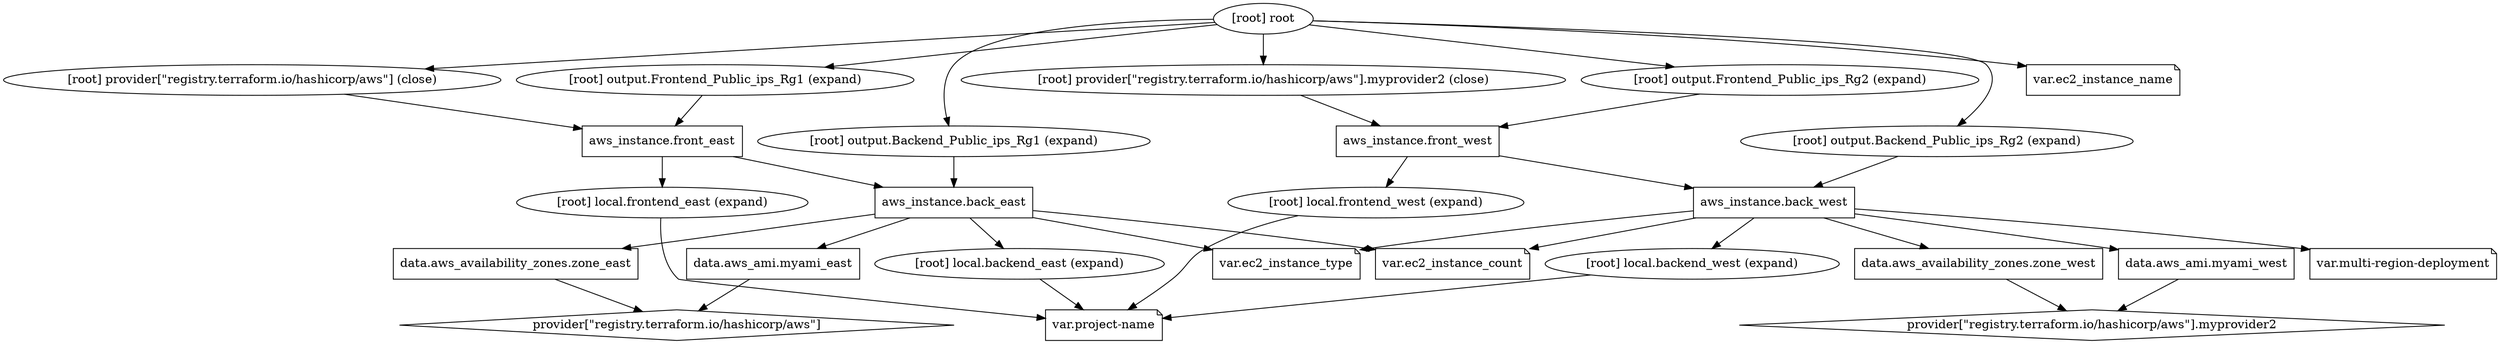 digraph {
	compound = "true"
	newrank = "true"
	subgraph "root" {
		"[root] aws_instance.back_east (expand)" [label = "aws_instance.back_east", shape = "box"]
		"[root] aws_instance.back_west (expand)" [label = "aws_instance.back_west", shape = "box"]
		"[root] aws_instance.front_east (expand)" [label = "aws_instance.front_east", shape = "box"]
		"[root] aws_instance.front_west (expand)" [label = "aws_instance.front_west", shape = "box"]
		"[root] data.aws_ami.myami_east (expand)" [label = "data.aws_ami.myami_east", shape = "box"]
		"[root] data.aws_ami.myami_west (expand)" [label = "data.aws_ami.myami_west", shape = "box"]
		"[root] data.aws_availability_zones.zone_east (expand)" [label = "data.aws_availability_zones.zone_east", shape = "box"]
		"[root] data.aws_availability_zones.zone_west (expand)" [label = "data.aws_availability_zones.zone_west", shape = "box"]
		"[root] provider[\"registry.terraform.io/hashicorp/aws\"]" [label = "provider[\"registry.terraform.io/hashicorp/aws\"]", shape = "diamond"]
		"[root] provider[\"registry.terraform.io/hashicorp/aws\"].myprovider2" [label = "provider[\"registry.terraform.io/hashicorp/aws\"].myprovider2", shape = "diamond"]
		"[root] var.ec2_instance_count" [label = "var.ec2_instance_count", shape = "note"]
		"[root] var.ec2_instance_name" [label = "var.ec2_instance_name", shape = "note"]
		"[root] var.ec2_instance_type" [label = "var.ec2_instance_type", shape = "note"]
		"[root] var.multi-region-deployment" [label = "var.multi-region-deployment", shape = "note"]
		"[root] var.project-name" [label = "var.project-name", shape = "note"]
		"[root] aws_instance.back_east (expand)" -> "[root] data.aws_ami.myami_east (expand)"
		"[root] aws_instance.back_east (expand)" -> "[root] data.aws_availability_zones.zone_east (expand)"
		"[root] aws_instance.back_east (expand)" -> "[root] local.backend_east (expand)"
		"[root] aws_instance.back_east (expand)" -> "[root] var.ec2_instance_count"
		"[root] aws_instance.back_east (expand)" -> "[root] var.ec2_instance_type"
		"[root] aws_instance.back_west (expand)" -> "[root] data.aws_ami.myami_west (expand)"
		"[root] aws_instance.back_west (expand)" -> "[root] data.aws_availability_zones.zone_west (expand)"
		"[root] aws_instance.back_west (expand)" -> "[root] local.backend_west (expand)"
		"[root] aws_instance.back_west (expand)" -> "[root] var.ec2_instance_count"
		"[root] aws_instance.back_west (expand)" -> "[root] var.ec2_instance_type"
		"[root] aws_instance.back_west (expand)" -> "[root] var.multi-region-deployment"
		"[root] aws_instance.front_east (expand)" -> "[root] aws_instance.back_east (expand)"
		"[root] aws_instance.front_east (expand)" -> "[root] local.frontend_east (expand)"
		"[root] aws_instance.front_west (expand)" -> "[root] aws_instance.back_west (expand)"
		"[root] aws_instance.front_west (expand)" -> "[root] local.frontend_west (expand)"
		"[root] data.aws_ami.myami_east (expand)" -> "[root] provider[\"registry.terraform.io/hashicorp/aws\"]"
		"[root] data.aws_ami.myami_west (expand)" -> "[root] provider[\"registry.terraform.io/hashicorp/aws\"].myprovider2"
		"[root] data.aws_availability_zones.zone_east (expand)" -> "[root] provider[\"registry.terraform.io/hashicorp/aws\"]"
		"[root] data.aws_availability_zones.zone_west (expand)" -> "[root] provider[\"registry.terraform.io/hashicorp/aws\"].myprovider2"
		"[root] local.backend_east (expand)" -> "[root] var.project-name"
		"[root] local.backend_west (expand)" -> "[root] var.project-name"
		"[root] local.frontend_east (expand)" -> "[root] var.project-name"
		"[root] local.frontend_west (expand)" -> "[root] var.project-name"
		"[root] output.Backend_Public_ips_Rg1 (expand)" -> "[root] aws_instance.back_east (expand)"
		"[root] output.Backend_Public_ips_Rg2 (expand)" -> "[root] aws_instance.back_west (expand)"
		"[root] output.Frontend_Public_ips_Rg1 (expand)" -> "[root] aws_instance.front_east (expand)"
		"[root] output.Frontend_Public_ips_Rg2 (expand)" -> "[root] aws_instance.front_west (expand)"
		"[root] provider[\"registry.terraform.io/hashicorp/aws\"] (close)" -> "[root] aws_instance.front_east (expand)"
		"[root] provider[\"registry.terraform.io/hashicorp/aws\"].myprovider2 (close)" -> "[root] aws_instance.front_west (expand)"
		"[root] root" -> "[root] output.Backend_Public_ips_Rg1 (expand)"
		"[root] root" -> "[root] output.Backend_Public_ips_Rg2 (expand)"
		"[root] root" -> "[root] output.Frontend_Public_ips_Rg1 (expand)"
		"[root] root" -> "[root] output.Frontend_Public_ips_Rg2 (expand)"
		"[root] root" -> "[root] provider[\"registry.terraform.io/hashicorp/aws\"] (close)"
		"[root] root" -> "[root] provider[\"registry.terraform.io/hashicorp/aws\"].myprovider2 (close)"
		"[root] root" -> "[root] var.ec2_instance_name"
	}
}

